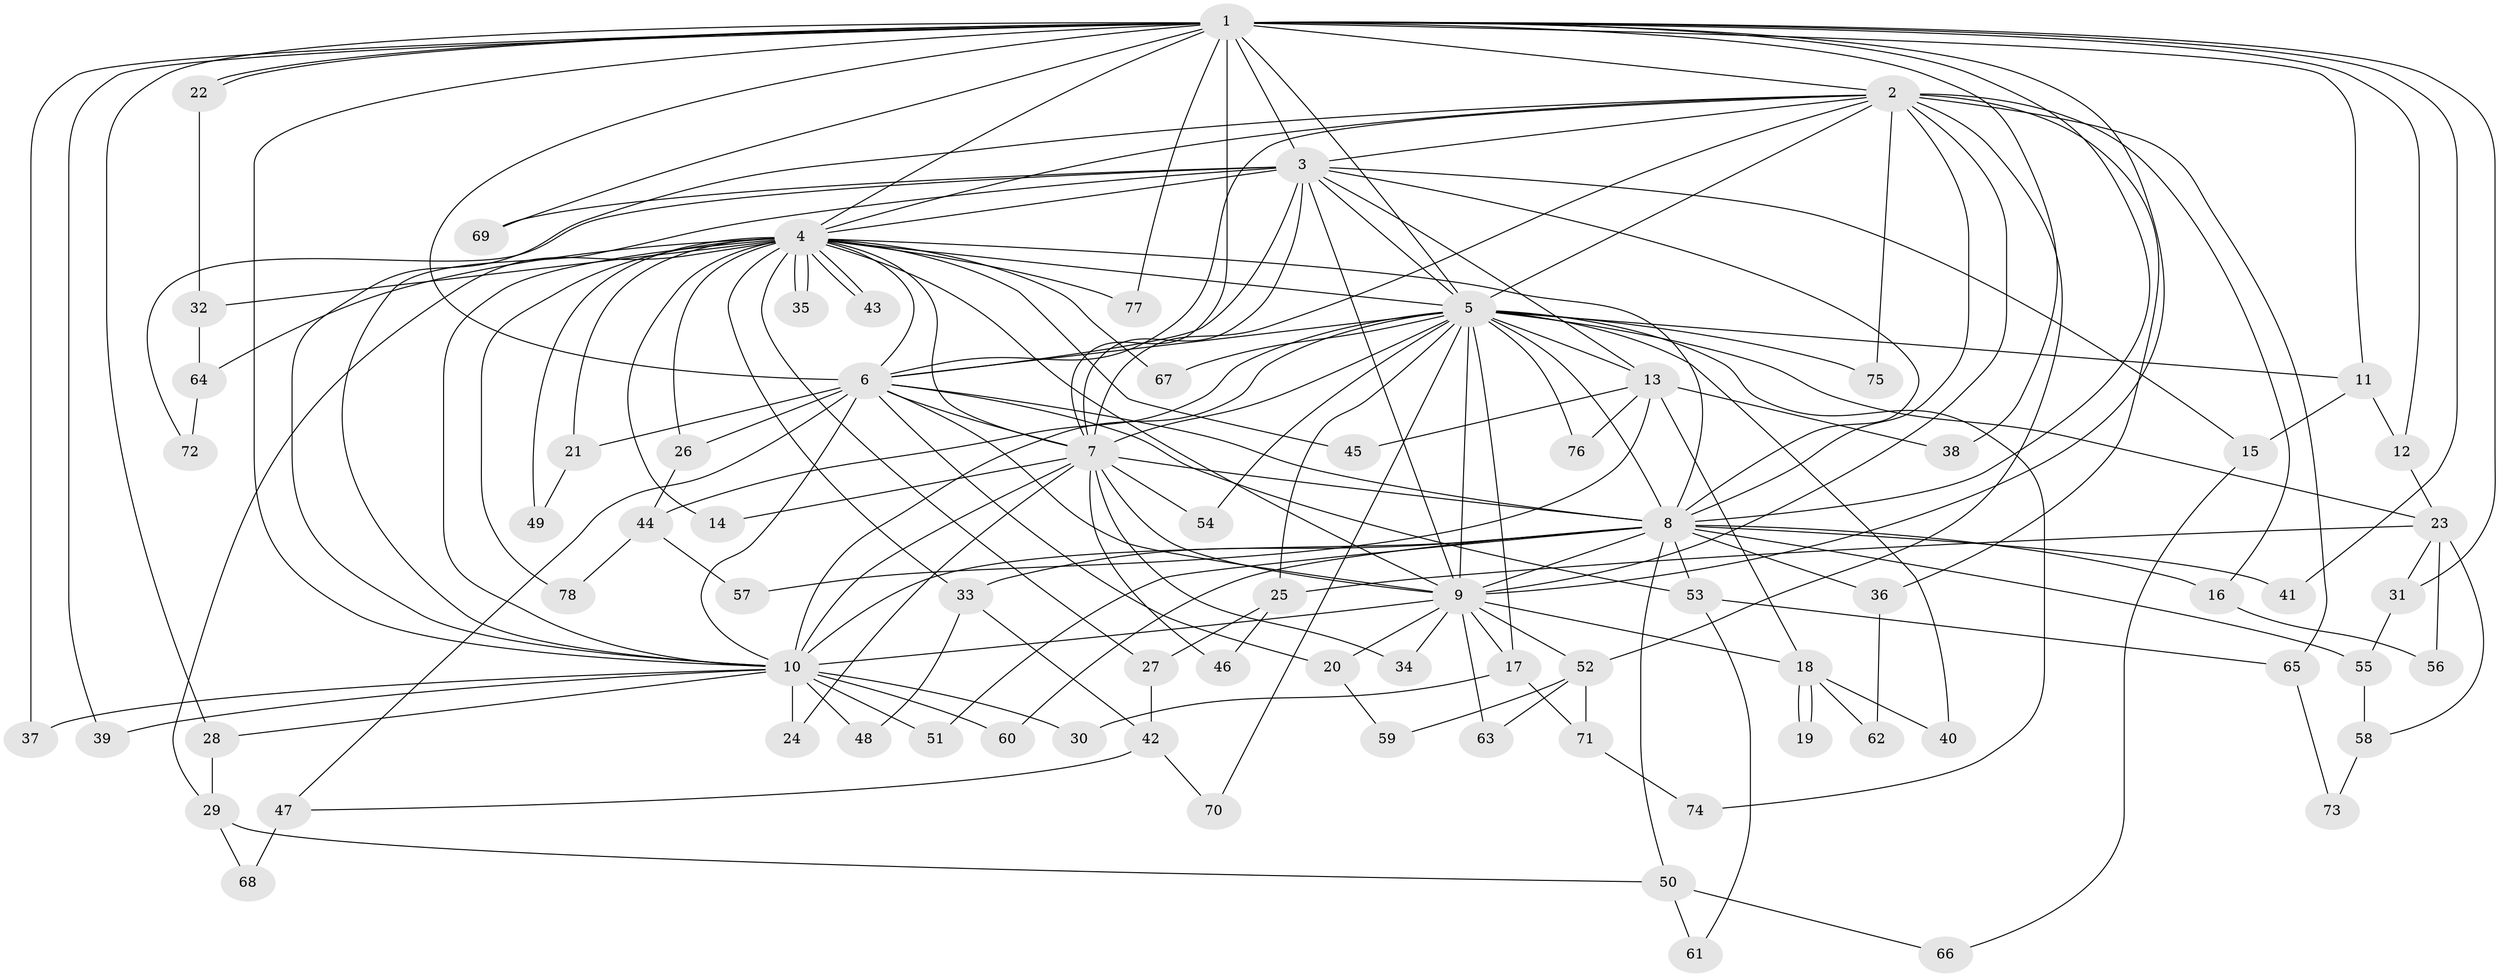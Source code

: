 // Generated by graph-tools (version 1.1) at 2025/11/02/27/25 16:11:02]
// undirected, 78 vertices, 181 edges
graph export_dot {
graph [start="1"]
  node [color=gray90,style=filled];
  1;
  2;
  3;
  4;
  5;
  6;
  7;
  8;
  9;
  10;
  11;
  12;
  13;
  14;
  15;
  16;
  17;
  18;
  19;
  20;
  21;
  22;
  23;
  24;
  25;
  26;
  27;
  28;
  29;
  30;
  31;
  32;
  33;
  34;
  35;
  36;
  37;
  38;
  39;
  40;
  41;
  42;
  43;
  44;
  45;
  46;
  47;
  48;
  49;
  50;
  51;
  52;
  53;
  54;
  55;
  56;
  57;
  58;
  59;
  60;
  61;
  62;
  63;
  64;
  65;
  66;
  67;
  68;
  69;
  70;
  71;
  72;
  73;
  74;
  75;
  76;
  77;
  78;
  1 -- 2;
  1 -- 3;
  1 -- 4;
  1 -- 5;
  1 -- 6;
  1 -- 7;
  1 -- 8;
  1 -- 9;
  1 -- 10;
  1 -- 11;
  1 -- 12;
  1 -- 22;
  1 -- 22;
  1 -- 28;
  1 -- 31;
  1 -- 37;
  1 -- 38;
  1 -- 39;
  1 -- 41;
  1 -- 69;
  1 -- 77;
  2 -- 3;
  2 -- 4;
  2 -- 5;
  2 -- 6;
  2 -- 7;
  2 -- 8;
  2 -- 9;
  2 -- 10;
  2 -- 16;
  2 -- 36;
  2 -- 52;
  2 -- 65;
  2 -- 75;
  3 -- 4;
  3 -- 5;
  3 -- 6;
  3 -- 7;
  3 -- 8;
  3 -- 9;
  3 -- 10;
  3 -- 13;
  3 -- 15;
  3 -- 69;
  3 -- 72;
  4 -- 5;
  4 -- 6;
  4 -- 7;
  4 -- 8;
  4 -- 9;
  4 -- 10;
  4 -- 14;
  4 -- 21;
  4 -- 26;
  4 -- 27;
  4 -- 29;
  4 -- 32;
  4 -- 33;
  4 -- 35;
  4 -- 35;
  4 -- 43;
  4 -- 43;
  4 -- 45;
  4 -- 49;
  4 -- 64;
  4 -- 67;
  4 -- 77;
  4 -- 78;
  5 -- 6;
  5 -- 7;
  5 -- 8;
  5 -- 9;
  5 -- 10;
  5 -- 11;
  5 -- 13;
  5 -- 17;
  5 -- 23;
  5 -- 25;
  5 -- 40;
  5 -- 44;
  5 -- 54;
  5 -- 67;
  5 -- 70;
  5 -- 74;
  5 -- 75;
  5 -- 76;
  6 -- 7;
  6 -- 8;
  6 -- 9;
  6 -- 10;
  6 -- 20;
  6 -- 21;
  6 -- 26;
  6 -- 47;
  6 -- 53;
  7 -- 8;
  7 -- 9;
  7 -- 10;
  7 -- 14;
  7 -- 24;
  7 -- 34;
  7 -- 46;
  7 -- 54;
  8 -- 9;
  8 -- 10;
  8 -- 16;
  8 -- 33;
  8 -- 36;
  8 -- 41;
  8 -- 50;
  8 -- 51;
  8 -- 53;
  8 -- 55;
  8 -- 60;
  9 -- 10;
  9 -- 17;
  9 -- 18;
  9 -- 20;
  9 -- 34;
  9 -- 52;
  9 -- 63;
  10 -- 24;
  10 -- 28;
  10 -- 30;
  10 -- 37;
  10 -- 39;
  10 -- 48;
  10 -- 51;
  10 -- 60;
  11 -- 12;
  11 -- 15;
  12 -- 23;
  13 -- 18;
  13 -- 38;
  13 -- 45;
  13 -- 57;
  13 -- 76;
  15 -- 66;
  16 -- 56;
  17 -- 30;
  17 -- 71;
  18 -- 19;
  18 -- 19;
  18 -- 40;
  18 -- 62;
  20 -- 59;
  21 -- 49;
  22 -- 32;
  23 -- 25;
  23 -- 31;
  23 -- 56;
  23 -- 58;
  25 -- 27;
  25 -- 46;
  26 -- 44;
  27 -- 42;
  28 -- 29;
  29 -- 50;
  29 -- 68;
  31 -- 55;
  32 -- 64;
  33 -- 42;
  33 -- 48;
  36 -- 62;
  42 -- 47;
  42 -- 70;
  44 -- 57;
  44 -- 78;
  47 -- 68;
  50 -- 61;
  50 -- 66;
  52 -- 59;
  52 -- 63;
  52 -- 71;
  53 -- 61;
  53 -- 65;
  55 -- 58;
  58 -- 73;
  64 -- 72;
  65 -- 73;
  71 -- 74;
}
